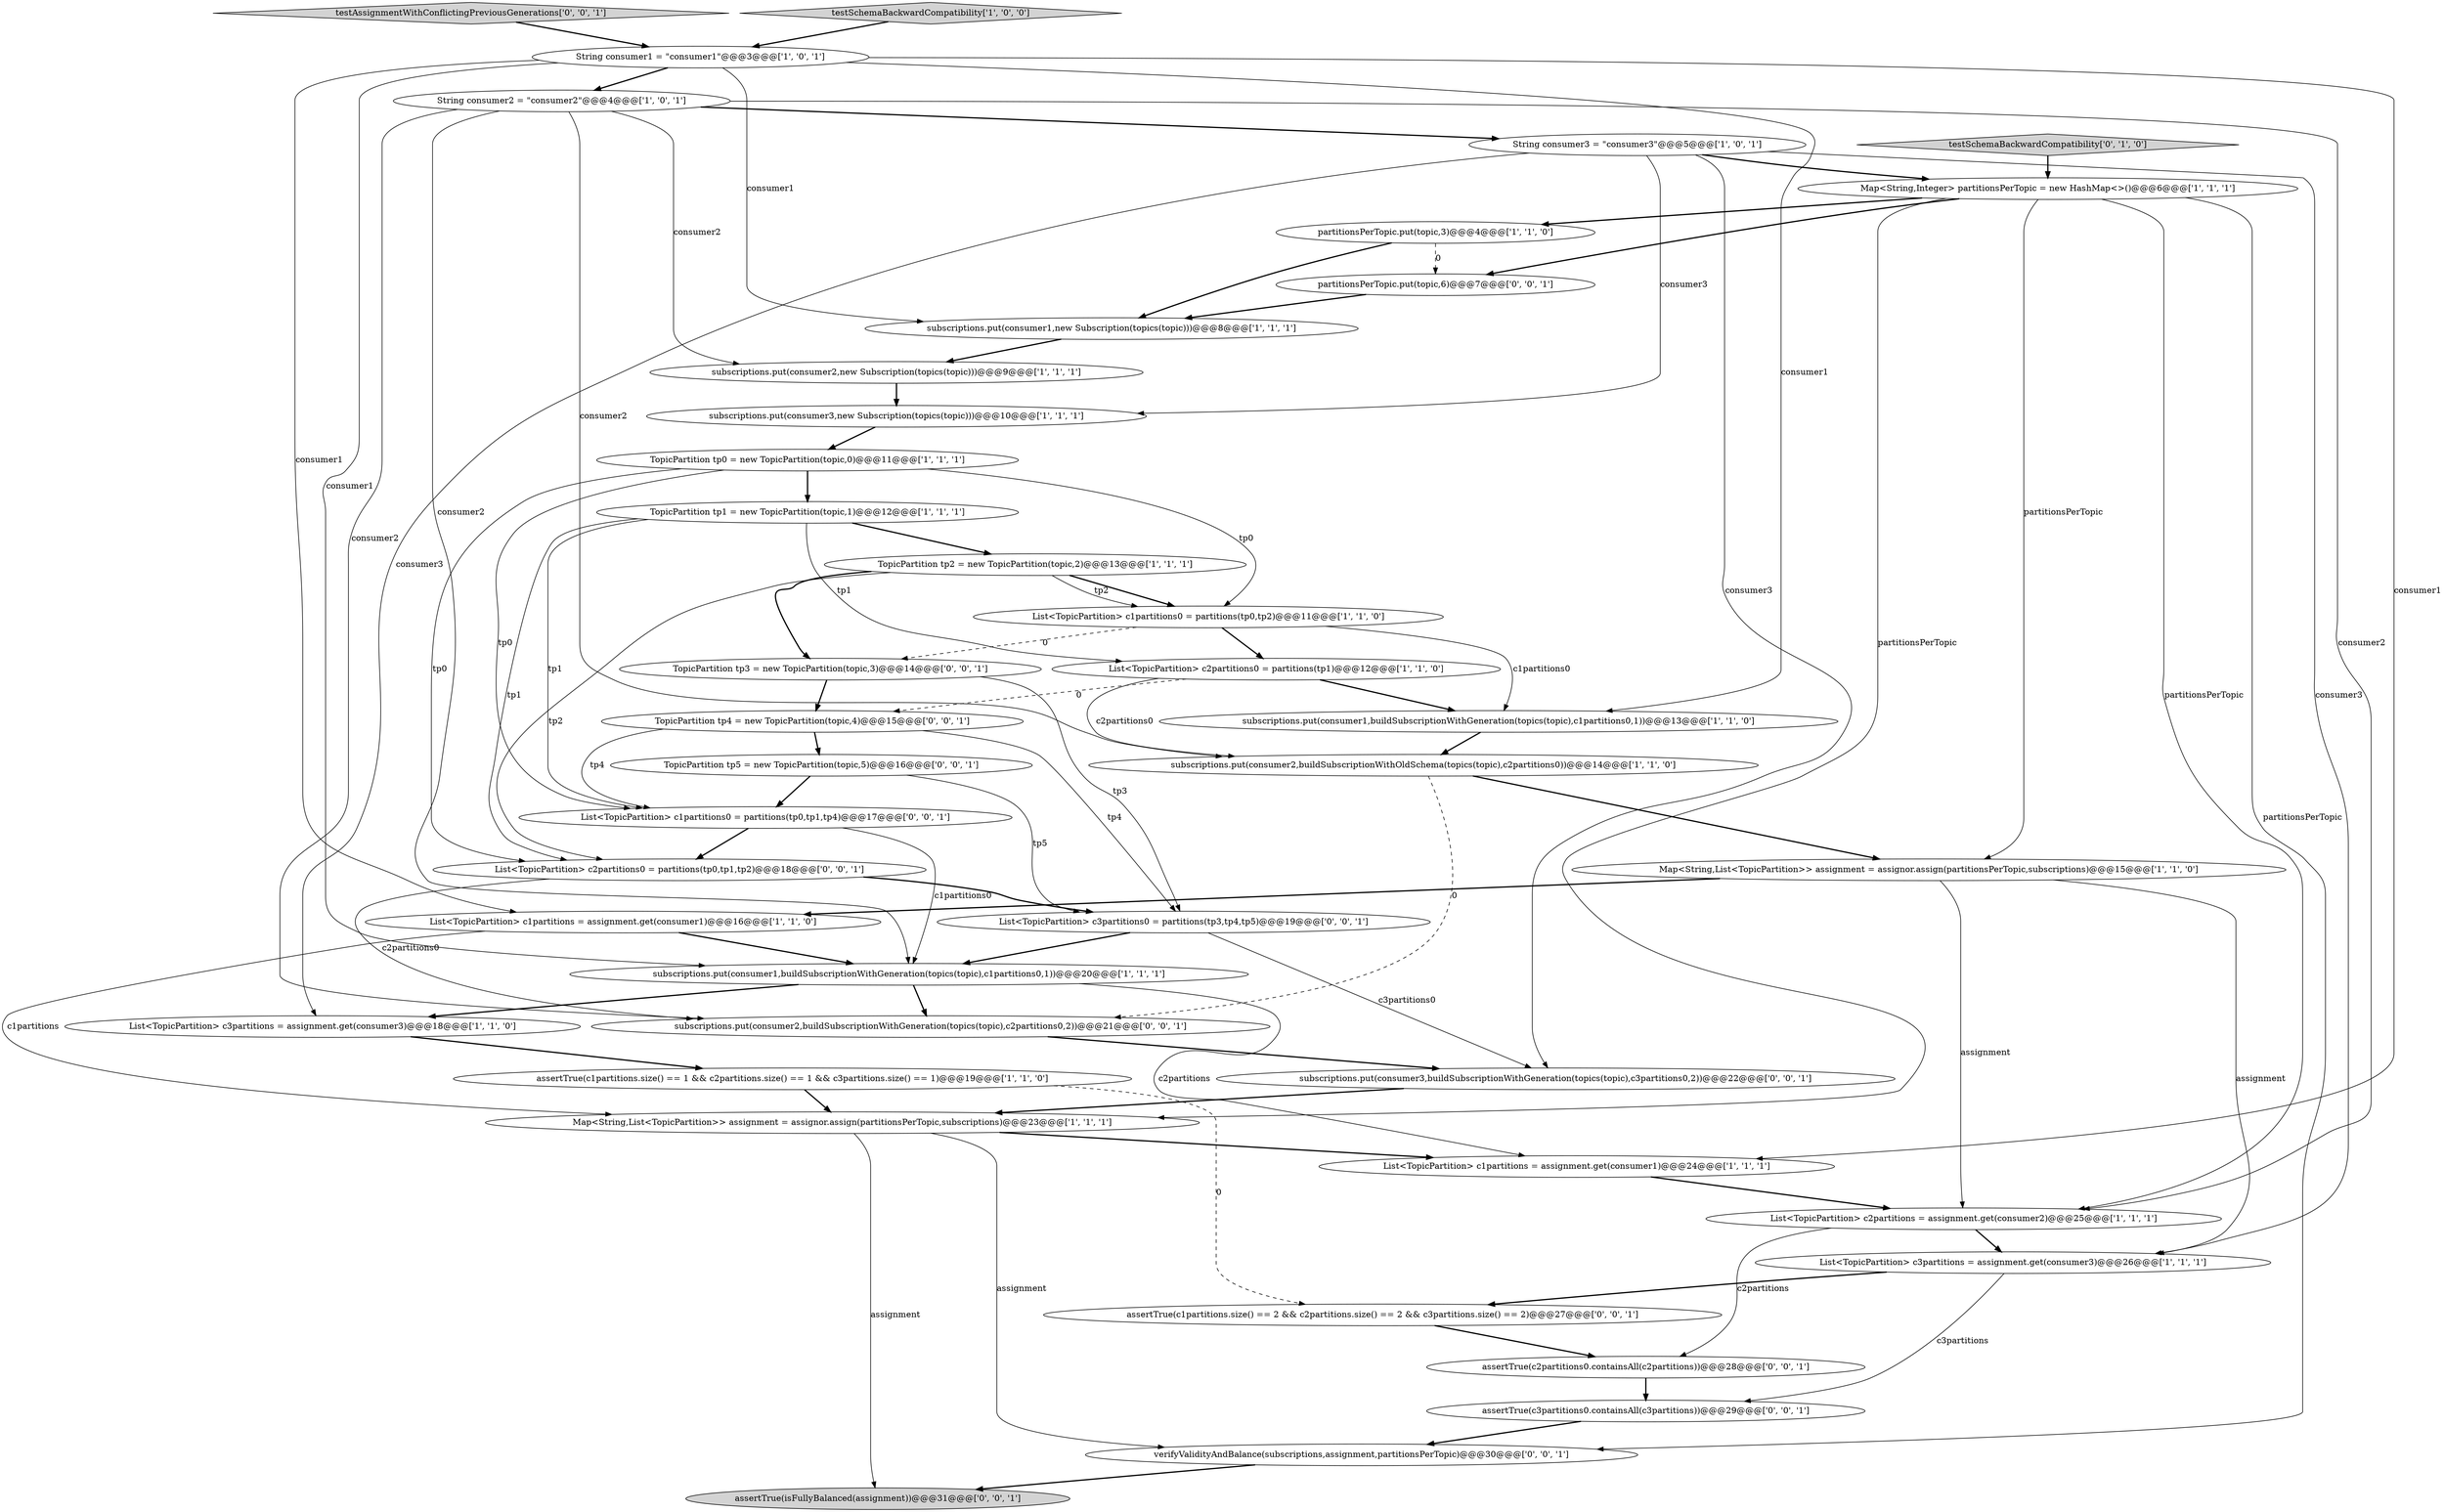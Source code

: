 digraph {
18 [style = filled, label = "List<TopicPartition> c1partitions = assignment.get(consumer1)@@@24@@@['1', '1', '1']", fillcolor = white, shape = ellipse image = "AAA0AAABBB1BBB"];
2 [style = filled, label = "Map<String,List<TopicPartition>> assignment = assignor.assign(partitionsPerTopic,subscriptions)@@@23@@@['1', '1', '1']", fillcolor = white, shape = ellipse image = "AAA0AAABBB1BBB"];
15 [style = filled, label = "List<TopicPartition> c2partitions = assignment.get(consumer2)@@@25@@@['1', '1', '1']", fillcolor = white, shape = ellipse image = "AAA0AAABBB1BBB"];
1 [style = filled, label = "subscriptions.put(consumer3,new Subscription(topics(topic)))@@@10@@@['1', '1', '1']", fillcolor = white, shape = ellipse image = "AAA0AAABBB1BBB"];
14 [style = filled, label = "List<TopicPartition> c1partitions0 = partitions(tp0,tp2)@@@11@@@['1', '1', '0']", fillcolor = white, shape = ellipse image = "AAA0AAABBB1BBB"];
10 [style = filled, label = "String consumer1 = \"consumer1\"@@@3@@@['1', '0', '1']", fillcolor = white, shape = ellipse image = "AAA0AAABBB1BBB"];
26 [style = filled, label = "testAssignmentWithConflictingPreviousGenerations['0', '0', '1']", fillcolor = lightgray, shape = diamond image = "AAA0AAABBB3BBB"];
19 [style = filled, label = "subscriptions.put(consumer1,new Subscription(topics(topic)))@@@8@@@['1', '1', '1']", fillcolor = white, shape = ellipse image = "AAA0AAABBB1BBB"];
21 [style = filled, label = "partitionsPerTopic.put(topic,3)@@@4@@@['1', '1', '0']", fillcolor = white, shape = ellipse image = "AAA0AAABBB1BBB"];
36 [style = filled, label = "subscriptions.put(consumer3,buildSubscriptionWithGeneration(topics(topic),c3partitions0,2))@@@22@@@['0', '0', '1']", fillcolor = white, shape = ellipse image = "AAA0AAABBB3BBB"];
9 [style = filled, label = "TopicPartition tp1 = new TopicPartition(topic,1)@@@12@@@['1', '1', '1']", fillcolor = white, shape = ellipse image = "AAA0AAABBB1BBB"];
0 [style = filled, label = "List<TopicPartition> c2partitions0 = partitions(tp1)@@@12@@@['1', '1', '0']", fillcolor = white, shape = ellipse image = "AAA0AAABBB1BBB"];
5 [style = filled, label = "String consumer2 = \"consumer2\"@@@4@@@['1', '0', '1']", fillcolor = white, shape = ellipse image = "AAA0AAABBB1BBB"];
29 [style = filled, label = "List<TopicPartition> c2partitions0 = partitions(tp0,tp1,tp2)@@@18@@@['0', '0', '1']", fillcolor = white, shape = ellipse image = "AAA0AAABBB3BBB"];
8 [style = filled, label = "testSchemaBackwardCompatibility['1', '0', '0']", fillcolor = lightgray, shape = diamond image = "AAA0AAABBB1BBB"];
34 [style = filled, label = "assertTrue(c2partitions0.containsAll(c2partitions))@@@28@@@['0', '0', '1']", fillcolor = white, shape = ellipse image = "AAA0AAABBB3BBB"];
16 [style = filled, label = "String consumer3 = \"consumer3\"@@@5@@@['1', '0', '1']", fillcolor = white, shape = ellipse image = "AAA0AAABBB1BBB"];
4 [style = filled, label = "subscriptions.put(consumer2,buildSubscriptionWithOldSchema(topics(topic),c2partitions0))@@@14@@@['1', '1', '0']", fillcolor = white, shape = ellipse image = "AAA0AAABBB1BBB"];
25 [style = filled, label = "testSchemaBackwardCompatibility['0', '1', '0']", fillcolor = lightgray, shape = diamond image = "AAA0AAABBB2BBB"];
22 [style = filled, label = "Map<String,List<TopicPartition>> assignment = assignor.assign(partitionsPerTopic,subscriptions)@@@15@@@['1', '1', '0']", fillcolor = white, shape = ellipse image = "AAA0AAABBB1BBB"];
35 [style = filled, label = "TopicPartition tp5 = new TopicPartition(topic,5)@@@16@@@['0', '0', '1']", fillcolor = white, shape = ellipse image = "AAA0AAABBB3BBB"];
24 [style = filled, label = "subscriptions.put(consumer1,buildSubscriptionWithGeneration(topics(topic),c1partitions0,1))@@@20@@@['1', '1', '1']", fillcolor = white, shape = ellipse image = "AAA0AAABBB1BBB"];
37 [style = filled, label = "partitionsPerTopic.put(topic,6)@@@7@@@['0', '0', '1']", fillcolor = white, shape = ellipse image = "AAA0AAABBB3BBB"];
3 [style = filled, label = "assertTrue(c1partitions.size() == 1 && c2partitions.size() == 1 && c3partitions.size() == 1)@@@19@@@['1', '1', '0']", fillcolor = white, shape = ellipse image = "AAA0AAABBB1BBB"];
32 [style = filled, label = "TopicPartition tp3 = new TopicPartition(topic,3)@@@14@@@['0', '0', '1']", fillcolor = white, shape = ellipse image = "AAA0AAABBB3BBB"];
20 [style = filled, label = "List<TopicPartition> c3partitions = assignment.get(consumer3)@@@26@@@['1', '1', '1']", fillcolor = white, shape = ellipse image = "AAA0AAABBB1BBB"];
23 [style = filled, label = "subscriptions.put(consumer1,buildSubscriptionWithGeneration(topics(topic),c1partitions0,1))@@@13@@@['1', '1', '0']", fillcolor = white, shape = ellipse image = "AAA0AAABBB1BBB"];
40 [style = filled, label = "assertTrue(isFullyBalanced(assignment))@@@31@@@['0', '0', '1']", fillcolor = lightgray, shape = ellipse image = "AAA0AAABBB3BBB"];
39 [style = filled, label = "assertTrue(c1partitions.size() == 2 && c2partitions.size() == 2 && c3partitions.size() == 2)@@@27@@@['0', '0', '1']", fillcolor = white, shape = ellipse image = "AAA0AAABBB3BBB"];
31 [style = filled, label = "assertTrue(c3partitions0.containsAll(c3partitions))@@@29@@@['0', '0', '1']", fillcolor = white, shape = ellipse image = "AAA0AAABBB3BBB"];
11 [style = filled, label = "List<TopicPartition> c1partitions = assignment.get(consumer1)@@@16@@@['1', '1', '0']", fillcolor = white, shape = ellipse image = "AAA0AAABBB1BBB"];
17 [style = filled, label = "TopicPartition tp0 = new TopicPartition(topic,0)@@@11@@@['1', '1', '1']", fillcolor = white, shape = ellipse image = "AAA0AAABBB1BBB"];
30 [style = filled, label = "verifyValidityAndBalance(subscriptions,assignment,partitionsPerTopic)@@@30@@@['0', '0', '1']", fillcolor = white, shape = ellipse image = "AAA0AAABBB3BBB"];
7 [style = filled, label = "TopicPartition tp2 = new TopicPartition(topic,2)@@@13@@@['1', '1', '1']", fillcolor = white, shape = ellipse image = "AAA0AAABBB1BBB"];
6 [style = filled, label = "Map<String,Integer> partitionsPerTopic = new HashMap<>()@@@6@@@['1', '1', '1']", fillcolor = white, shape = ellipse image = "AAA0AAABBB1BBB"];
27 [style = filled, label = "List<TopicPartition> c1partitions0 = partitions(tp0,tp1,tp4)@@@17@@@['0', '0', '1']", fillcolor = white, shape = ellipse image = "AAA0AAABBB3BBB"];
33 [style = filled, label = "TopicPartition tp4 = new TopicPartition(topic,4)@@@15@@@['0', '0', '1']", fillcolor = white, shape = ellipse image = "AAA0AAABBB3BBB"];
12 [style = filled, label = "subscriptions.put(consumer2,new Subscription(topics(topic)))@@@9@@@['1', '1', '1']", fillcolor = white, shape = ellipse image = "AAA0AAABBB1BBB"];
13 [style = filled, label = "List<TopicPartition> c3partitions = assignment.get(consumer3)@@@18@@@['1', '1', '0']", fillcolor = white, shape = ellipse image = "AAA0AAABBB1BBB"];
38 [style = filled, label = "subscriptions.put(consumer2,buildSubscriptionWithGeneration(topics(topic),c2partitions0,2))@@@21@@@['0', '0', '1']", fillcolor = white, shape = ellipse image = "AAA0AAABBB3BBB"];
28 [style = filled, label = "List<TopicPartition> c3partitions0 = partitions(tp3,tp4,tp5)@@@19@@@['0', '0', '1']", fillcolor = white, shape = ellipse image = "AAA0AAABBB3BBB"];
0->4 [style = solid, label="c2partitions0"];
22->15 [style = solid, label="assignment"];
5->12 [style = solid, label="consumer2"];
24->13 [style = bold, label=""];
24->18 [style = solid, label="c2partitions"];
38->36 [style = bold, label=""];
5->4 [style = solid, label="consumer2"];
32->28 [style = solid, label="tp3"];
0->33 [style = dashed, label="0"];
36->2 [style = bold, label=""];
12->1 [style = bold, label=""];
6->37 [style = bold, label=""];
14->0 [style = bold, label=""];
4->22 [style = bold, label=""];
29->38 [style = solid, label="c2partitions0"];
0->23 [style = bold, label=""];
6->21 [style = bold, label=""];
10->24 [style = solid, label="consumer1"];
37->19 [style = bold, label=""];
16->13 [style = solid, label="consumer3"];
5->24 [style = solid, label="consumer2"];
1->17 [style = bold, label=""];
16->6 [style = bold, label=""];
27->24 [style = solid, label="c1partitions0"];
28->36 [style = solid, label="c3partitions0"];
23->4 [style = bold, label=""];
14->23 [style = solid, label="c1partitions0"];
20->31 [style = solid, label="c3partitions"];
10->5 [style = bold, label=""];
10->11 [style = solid, label="consumer1"];
5->15 [style = solid, label="consumer2"];
16->1 [style = solid, label="consumer3"];
5->38 [style = solid, label="consumer2"];
22->20 [style = solid, label="assignment"];
9->0 [style = solid, label="tp1"];
4->38 [style = dashed, label="0"];
7->14 [style = bold, label=""];
33->35 [style = bold, label=""];
7->32 [style = bold, label=""];
20->39 [style = bold, label=""];
17->27 [style = solid, label="tp0"];
17->9 [style = bold, label=""];
15->20 [style = bold, label=""];
35->28 [style = solid, label="tp5"];
10->18 [style = solid, label="consumer1"];
32->33 [style = bold, label=""];
9->27 [style = solid, label="tp1"];
5->16 [style = bold, label=""];
8->10 [style = bold, label=""];
6->30 [style = solid, label="partitionsPerTopic"];
18->15 [style = bold, label=""];
16->36 [style = solid, label="consumer3"];
15->34 [style = solid, label="c2partitions"];
3->2 [style = bold, label=""];
21->37 [style = dashed, label="0"];
10->23 [style = solid, label="consumer1"];
33->27 [style = solid, label="tp4"];
17->14 [style = solid, label="tp0"];
11->24 [style = bold, label=""];
35->27 [style = bold, label=""];
24->38 [style = bold, label=""];
21->19 [style = bold, label=""];
14->32 [style = dashed, label="0"];
34->31 [style = bold, label=""];
2->30 [style = solid, label="assignment"];
6->2 [style = solid, label="partitionsPerTopic"];
13->3 [style = bold, label=""];
31->30 [style = bold, label=""];
6->15 [style = solid, label="partitionsPerTopic"];
25->6 [style = bold, label=""];
22->11 [style = bold, label=""];
6->22 [style = solid, label="partitionsPerTopic"];
33->28 [style = solid, label="tp4"];
39->34 [style = bold, label=""];
3->39 [style = dashed, label="0"];
29->28 [style = bold, label=""];
9->29 [style = solid, label="tp1"];
26->10 [style = bold, label=""];
7->14 [style = solid, label="tp2"];
27->29 [style = bold, label=""];
28->24 [style = bold, label=""];
2->18 [style = bold, label=""];
2->40 [style = solid, label="assignment"];
30->40 [style = bold, label=""];
17->29 [style = solid, label="tp0"];
10->19 [style = solid, label="consumer1"];
16->20 [style = solid, label="consumer3"];
19->12 [style = bold, label=""];
7->29 [style = solid, label="tp2"];
11->2 [style = solid, label="c1partitions"];
9->7 [style = bold, label=""];
}
